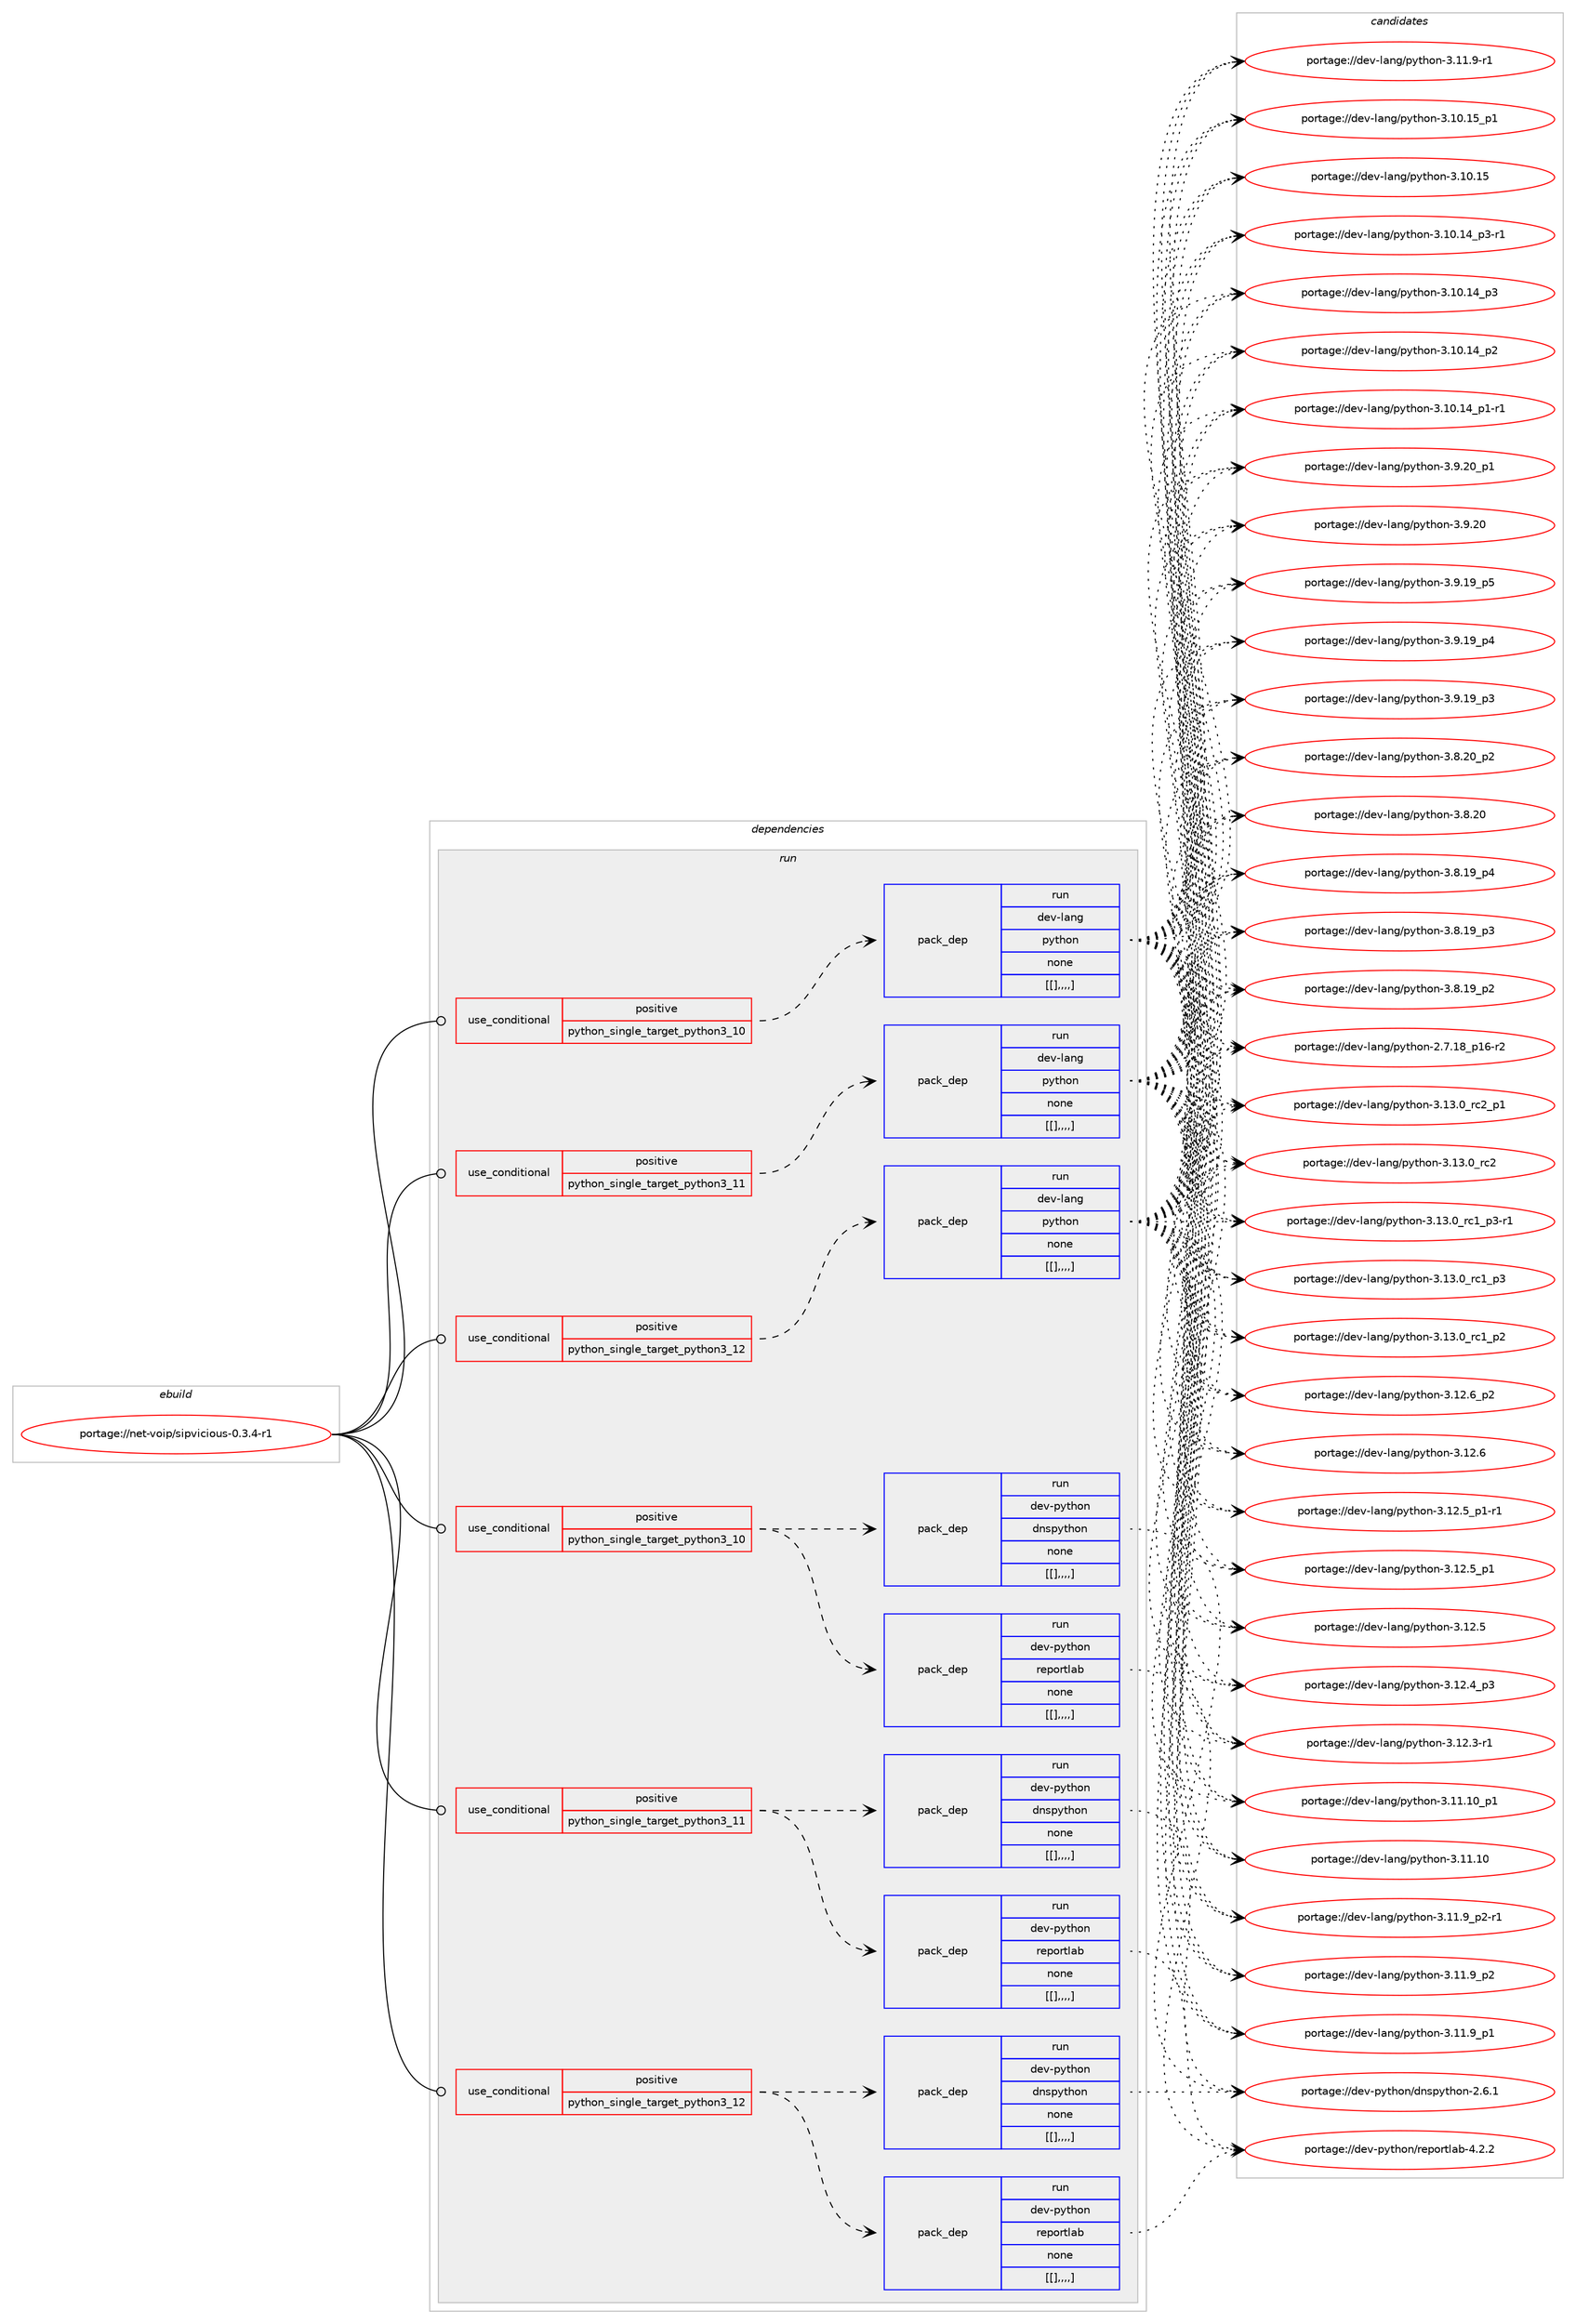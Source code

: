 digraph prolog {

# *************
# Graph options
# *************

newrank=true;
concentrate=true;
compound=true;
graph [rankdir=LR,fontname=Helvetica,fontsize=10,ranksep=1.5];#, ranksep=2.5, nodesep=0.2];
edge  [arrowhead=vee];
node  [fontname=Helvetica,fontsize=10];

# **********
# The ebuild
# **********

subgraph cluster_leftcol {
color=gray;
label=<<i>ebuild</i>>;
id [label="portage://net-voip/sipvicious-0.3.4-r1", color=red, width=4, href="../net-voip/sipvicious-0.3.4-r1.svg"];
}

# ****************
# The dependencies
# ****************

subgraph cluster_midcol {
color=gray;
label=<<i>dependencies</i>>;
subgraph cluster_compile {
fillcolor="#eeeeee";
style=filled;
label=<<i>compile</i>>;
}
subgraph cluster_compileandrun {
fillcolor="#eeeeee";
style=filled;
label=<<i>compile and run</i>>;
}
subgraph cluster_run {
fillcolor="#eeeeee";
style=filled;
label=<<i>run</i>>;
subgraph cond105440 {
dependency395201 [label=<<TABLE BORDER="0" CELLBORDER="1" CELLSPACING="0" CELLPADDING="4"><TR><TD ROWSPAN="3" CELLPADDING="10">use_conditional</TD></TR><TR><TD>positive</TD></TR><TR><TD>python_single_target_python3_10</TD></TR></TABLE>>, shape=none, color=red];
subgraph pack286943 {
dependency395202 [label=<<TABLE BORDER="0" CELLBORDER="1" CELLSPACING="0" CELLPADDING="4" WIDTH="220"><TR><TD ROWSPAN="6" CELLPADDING="30">pack_dep</TD></TR><TR><TD WIDTH="110">run</TD></TR><TR><TD>dev-lang</TD></TR><TR><TD>python</TD></TR><TR><TD>none</TD></TR><TR><TD>[[],,,,]</TD></TR></TABLE>>, shape=none, color=blue];
}
dependency395201:e -> dependency395202:w [weight=20,style="dashed",arrowhead="vee"];
}
id:e -> dependency395201:w [weight=20,style="solid",arrowhead="odot"];
subgraph cond105441 {
dependency395203 [label=<<TABLE BORDER="0" CELLBORDER="1" CELLSPACING="0" CELLPADDING="4"><TR><TD ROWSPAN="3" CELLPADDING="10">use_conditional</TD></TR><TR><TD>positive</TD></TR><TR><TD>python_single_target_python3_10</TD></TR></TABLE>>, shape=none, color=red];
subgraph pack286944 {
dependency395204 [label=<<TABLE BORDER="0" CELLBORDER="1" CELLSPACING="0" CELLPADDING="4" WIDTH="220"><TR><TD ROWSPAN="6" CELLPADDING="30">pack_dep</TD></TR><TR><TD WIDTH="110">run</TD></TR><TR><TD>dev-python</TD></TR><TR><TD>dnspython</TD></TR><TR><TD>none</TD></TR><TR><TD>[[],,,,]</TD></TR></TABLE>>, shape=none, color=blue];
}
dependency395203:e -> dependency395204:w [weight=20,style="dashed",arrowhead="vee"];
subgraph pack286945 {
dependency395205 [label=<<TABLE BORDER="0" CELLBORDER="1" CELLSPACING="0" CELLPADDING="4" WIDTH="220"><TR><TD ROWSPAN="6" CELLPADDING="30">pack_dep</TD></TR><TR><TD WIDTH="110">run</TD></TR><TR><TD>dev-python</TD></TR><TR><TD>reportlab</TD></TR><TR><TD>none</TD></TR><TR><TD>[[],,,,]</TD></TR></TABLE>>, shape=none, color=blue];
}
dependency395203:e -> dependency395205:w [weight=20,style="dashed",arrowhead="vee"];
}
id:e -> dependency395203:w [weight=20,style="solid",arrowhead="odot"];
subgraph cond105442 {
dependency395206 [label=<<TABLE BORDER="0" CELLBORDER="1" CELLSPACING="0" CELLPADDING="4"><TR><TD ROWSPAN="3" CELLPADDING="10">use_conditional</TD></TR><TR><TD>positive</TD></TR><TR><TD>python_single_target_python3_11</TD></TR></TABLE>>, shape=none, color=red];
subgraph pack286946 {
dependency395207 [label=<<TABLE BORDER="0" CELLBORDER="1" CELLSPACING="0" CELLPADDING="4" WIDTH="220"><TR><TD ROWSPAN="6" CELLPADDING="30">pack_dep</TD></TR><TR><TD WIDTH="110">run</TD></TR><TR><TD>dev-lang</TD></TR><TR><TD>python</TD></TR><TR><TD>none</TD></TR><TR><TD>[[],,,,]</TD></TR></TABLE>>, shape=none, color=blue];
}
dependency395206:e -> dependency395207:w [weight=20,style="dashed",arrowhead="vee"];
}
id:e -> dependency395206:w [weight=20,style="solid",arrowhead="odot"];
subgraph cond105443 {
dependency395208 [label=<<TABLE BORDER="0" CELLBORDER="1" CELLSPACING="0" CELLPADDING="4"><TR><TD ROWSPAN="3" CELLPADDING="10">use_conditional</TD></TR><TR><TD>positive</TD></TR><TR><TD>python_single_target_python3_11</TD></TR></TABLE>>, shape=none, color=red];
subgraph pack286947 {
dependency395209 [label=<<TABLE BORDER="0" CELLBORDER="1" CELLSPACING="0" CELLPADDING="4" WIDTH="220"><TR><TD ROWSPAN="6" CELLPADDING="30">pack_dep</TD></TR><TR><TD WIDTH="110">run</TD></TR><TR><TD>dev-python</TD></TR><TR><TD>dnspython</TD></TR><TR><TD>none</TD></TR><TR><TD>[[],,,,]</TD></TR></TABLE>>, shape=none, color=blue];
}
dependency395208:e -> dependency395209:w [weight=20,style="dashed",arrowhead="vee"];
subgraph pack286948 {
dependency395210 [label=<<TABLE BORDER="0" CELLBORDER="1" CELLSPACING="0" CELLPADDING="4" WIDTH="220"><TR><TD ROWSPAN="6" CELLPADDING="30">pack_dep</TD></TR><TR><TD WIDTH="110">run</TD></TR><TR><TD>dev-python</TD></TR><TR><TD>reportlab</TD></TR><TR><TD>none</TD></TR><TR><TD>[[],,,,]</TD></TR></TABLE>>, shape=none, color=blue];
}
dependency395208:e -> dependency395210:w [weight=20,style="dashed",arrowhead="vee"];
}
id:e -> dependency395208:w [weight=20,style="solid",arrowhead="odot"];
subgraph cond105444 {
dependency395211 [label=<<TABLE BORDER="0" CELLBORDER="1" CELLSPACING="0" CELLPADDING="4"><TR><TD ROWSPAN="3" CELLPADDING="10">use_conditional</TD></TR><TR><TD>positive</TD></TR><TR><TD>python_single_target_python3_12</TD></TR></TABLE>>, shape=none, color=red];
subgraph pack286949 {
dependency395212 [label=<<TABLE BORDER="0" CELLBORDER="1" CELLSPACING="0" CELLPADDING="4" WIDTH="220"><TR><TD ROWSPAN="6" CELLPADDING="30">pack_dep</TD></TR><TR><TD WIDTH="110">run</TD></TR><TR><TD>dev-lang</TD></TR><TR><TD>python</TD></TR><TR><TD>none</TD></TR><TR><TD>[[],,,,]</TD></TR></TABLE>>, shape=none, color=blue];
}
dependency395211:e -> dependency395212:w [weight=20,style="dashed",arrowhead="vee"];
}
id:e -> dependency395211:w [weight=20,style="solid",arrowhead="odot"];
subgraph cond105445 {
dependency395213 [label=<<TABLE BORDER="0" CELLBORDER="1" CELLSPACING="0" CELLPADDING="4"><TR><TD ROWSPAN="3" CELLPADDING="10">use_conditional</TD></TR><TR><TD>positive</TD></TR><TR><TD>python_single_target_python3_12</TD></TR></TABLE>>, shape=none, color=red];
subgraph pack286950 {
dependency395214 [label=<<TABLE BORDER="0" CELLBORDER="1" CELLSPACING="0" CELLPADDING="4" WIDTH="220"><TR><TD ROWSPAN="6" CELLPADDING="30">pack_dep</TD></TR><TR><TD WIDTH="110">run</TD></TR><TR><TD>dev-python</TD></TR><TR><TD>dnspython</TD></TR><TR><TD>none</TD></TR><TR><TD>[[],,,,]</TD></TR></TABLE>>, shape=none, color=blue];
}
dependency395213:e -> dependency395214:w [weight=20,style="dashed",arrowhead="vee"];
subgraph pack286951 {
dependency395215 [label=<<TABLE BORDER="0" CELLBORDER="1" CELLSPACING="0" CELLPADDING="4" WIDTH="220"><TR><TD ROWSPAN="6" CELLPADDING="30">pack_dep</TD></TR><TR><TD WIDTH="110">run</TD></TR><TR><TD>dev-python</TD></TR><TR><TD>reportlab</TD></TR><TR><TD>none</TD></TR><TR><TD>[[],,,,]</TD></TR></TABLE>>, shape=none, color=blue];
}
dependency395213:e -> dependency395215:w [weight=20,style="dashed",arrowhead="vee"];
}
id:e -> dependency395213:w [weight=20,style="solid",arrowhead="odot"];
}
}

# **************
# The candidates
# **************

subgraph cluster_choices {
rank=same;
color=gray;
label=<<i>candidates</i>>;

subgraph choice286943 {
color=black;
nodesep=1;
choice100101118451089711010347112121116104111110455146495146489511499509511249 [label="portage://dev-lang/python-3.13.0_rc2_p1", color=red, width=4,href="../dev-lang/python-3.13.0_rc2_p1.svg"];
choice10010111845108971101034711212111610411111045514649514648951149950 [label="portage://dev-lang/python-3.13.0_rc2", color=red, width=4,href="../dev-lang/python-3.13.0_rc2.svg"];
choice1001011184510897110103471121211161041111104551464951464895114994995112514511449 [label="portage://dev-lang/python-3.13.0_rc1_p3-r1", color=red, width=4,href="../dev-lang/python-3.13.0_rc1_p3-r1.svg"];
choice100101118451089711010347112121116104111110455146495146489511499499511251 [label="portage://dev-lang/python-3.13.0_rc1_p3", color=red, width=4,href="../dev-lang/python-3.13.0_rc1_p3.svg"];
choice100101118451089711010347112121116104111110455146495146489511499499511250 [label="portage://dev-lang/python-3.13.0_rc1_p2", color=red, width=4,href="../dev-lang/python-3.13.0_rc1_p2.svg"];
choice100101118451089711010347112121116104111110455146495046549511250 [label="portage://dev-lang/python-3.12.6_p2", color=red, width=4,href="../dev-lang/python-3.12.6_p2.svg"];
choice10010111845108971101034711212111610411111045514649504654 [label="portage://dev-lang/python-3.12.6", color=red, width=4,href="../dev-lang/python-3.12.6.svg"];
choice1001011184510897110103471121211161041111104551464950465395112494511449 [label="portage://dev-lang/python-3.12.5_p1-r1", color=red, width=4,href="../dev-lang/python-3.12.5_p1-r1.svg"];
choice100101118451089711010347112121116104111110455146495046539511249 [label="portage://dev-lang/python-3.12.5_p1", color=red, width=4,href="../dev-lang/python-3.12.5_p1.svg"];
choice10010111845108971101034711212111610411111045514649504653 [label="portage://dev-lang/python-3.12.5", color=red, width=4,href="../dev-lang/python-3.12.5.svg"];
choice100101118451089711010347112121116104111110455146495046529511251 [label="portage://dev-lang/python-3.12.4_p3", color=red, width=4,href="../dev-lang/python-3.12.4_p3.svg"];
choice100101118451089711010347112121116104111110455146495046514511449 [label="portage://dev-lang/python-3.12.3-r1", color=red, width=4,href="../dev-lang/python-3.12.3-r1.svg"];
choice10010111845108971101034711212111610411111045514649494649489511249 [label="portage://dev-lang/python-3.11.10_p1", color=red, width=4,href="../dev-lang/python-3.11.10_p1.svg"];
choice1001011184510897110103471121211161041111104551464949464948 [label="portage://dev-lang/python-3.11.10", color=red, width=4,href="../dev-lang/python-3.11.10.svg"];
choice1001011184510897110103471121211161041111104551464949465795112504511449 [label="portage://dev-lang/python-3.11.9_p2-r1", color=red, width=4,href="../dev-lang/python-3.11.9_p2-r1.svg"];
choice100101118451089711010347112121116104111110455146494946579511250 [label="portage://dev-lang/python-3.11.9_p2", color=red, width=4,href="../dev-lang/python-3.11.9_p2.svg"];
choice100101118451089711010347112121116104111110455146494946579511249 [label="portage://dev-lang/python-3.11.9_p1", color=red, width=4,href="../dev-lang/python-3.11.9_p1.svg"];
choice100101118451089711010347112121116104111110455146494946574511449 [label="portage://dev-lang/python-3.11.9-r1", color=red, width=4,href="../dev-lang/python-3.11.9-r1.svg"];
choice10010111845108971101034711212111610411111045514649484649539511249 [label="portage://dev-lang/python-3.10.15_p1", color=red, width=4,href="../dev-lang/python-3.10.15_p1.svg"];
choice1001011184510897110103471121211161041111104551464948464953 [label="portage://dev-lang/python-3.10.15", color=red, width=4,href="../dev-lang/python-3.10.15.svg"];
choice100101118451089711010347112121116104111110455146494846495295112514511449 [label="portage://dev-lang/python-3.10.14_p3-r1", color=red, width=4,href="../dev-lang/python-3.10.14_p3-r1.svg"];
choice10010111845108971101034711212111610411111045514649484649529511251 [label="portage://dev-lang/python-3.10.14_p3", color=red, width=4,href="../dev-lang/python-3.10.14_p3.svg"];
choice10010111845108971101034711212111610411111045514649484649529511250 [label="portage://dev-lang/python-3.10.14_p2", color=red, width=4,href="../dev-lang/python-3.10.14_p2.svg"];
choice100101118451089711010347112121116104111110455146494846495295112494511449 [label="portage://dev-lang/python-3.10.14_p1-r1", color=red, width=4,href="../dev-lang/python-3.10.14_p1-r1.svg"];
choice100101118451089711010347112121116104111110455146574650489511249 [label="portage://dev-lang/python-3.9.20_p1", color=red, width=4,href="../dev-lang/python-3.9.20_p1.svg"];
choice10010111845108971101034711212111610411111045514657465048 [label="portage://dev-lang/python-3.9.20", color=red, width=4,href="../dev-lang/python-3.9.20.svg"];
choice100101118451089711010347112121116104111110455146574649579511253 [label="portage://dev-lang/python-3.9.19_p5", color=red, width=4,href="../dev-lang/python-3.9.19_p5.svg"];
choice100101118451089711010347112121116104111110455146574649579511252 [label="portage://dev-lang/python-3.9.19_p4", color=red, width=4,href="../dev-lang/python-3.9.19_p4.svg"];
choice100101118451089711010347112121116104111110455146574649579511251 [label="portage://dev-lang/python-3.9.19_p3", color=red, width=4,href="../dev-lang/python-3.9.19_p3.svg"];
choice100101118451089711010347112121116104111110455146564650489511250 [label="portage://dev-lang/python-3.8.20_p2", color=red, width=4,href="../dev-lang/python-3.8.20_p2.svg"];
choice10010111845108971101034711212111610411111045514656465048 [label="portage://dev-lang/python-3.8.20", color=red, width=4,href="../dev-lang/python-3.8.20.svg"];
choice100101118451089711010347112121116104111110455146564649579511252 [label="portage://dev-lang/python-3.8.19_p4", color=red, width=4,href="../dev-lang/python-3.8.19_p4.svg"];
choice100101118451089711010347112121116104111110455146564649579511251 [label="portage://dev-lang/python-3.8.19_p3", color=red, width=4,href="../dev-lang/python-3.8.19_p3.svg"];
choice100101118451089711010347112121116104111110455146564649579511250 [label="portage://dev-lang/python-3.8.19_p2", color=red, width=4,href="../dev-lang/python-3.8.19_p2.svg"];
choice100101118451089711010347112121116104111110455046554649569511249544511450 [label="portage://dev-lang/python-2.7.18_p16-r2", color=red, width=4,href="../dev-lang/python-2.7.18_p16-r2.svg"];
dependency395202:e -> choice100101118451089711010347112121116104111110455146495146489511499509511249:w [style=dotted,weight="100"];
dependency395202:e -> choice10010111845108971101034711212111610411111045514649514648951149950:w [style=dotted,weight="100"];
dependency395202:e -> choice1001011184510897110103471121211161041111104551464951464895114994995112514511449:w [style=dotted,weight="100"];
dependency395202:e -> choice100101118451089711010347112121116104111110455146495146489511499499511251:w [style=dotted,weight="100"];
dependency395202:e -> choice100101118451089711010347112121116104111110455146495146489511499499511250:w [style=dotted,weight="100"];
dependency395202:e -> choice100101118451089711010347112121116104111110455146495046549511250:w [style=dotted,weight="100"];
dependency395202:e -> choice10010111845108971101034711212111610411111045514649504654:w [style=dotted,weight="100"];
dependency395202:e -> choice1001011184510897110103471121211161041111104551464950465395112494511449:w [style=dotted,weight="100"];
dependency395202:e -> choice100101118451089711010347112121116104111110455146495046539511249:w [style=dotted,weight="100"];
dependency395202:e -> choice10010111845108971101034711212111610411111045514649504653:w [style=dotted,weight="100"];
dependency395202:e -> choice100101118451089711010347112121116104111110455146495046529511251:w [style=dotted,weight="100"];
dependency395202:e -> choice100101118451089711010347112121116104111110455146495046514511449:w [style=dotted,weight="100"];
dependency395202:e -> choice10010111845108971101034711212111610411111045514649494649489511249:w [style=dotted,weight="100"];
dependency395202:e -> choice1001011184510897110103471121211161041111104551464949464948:w [style=dotted,weight="100"];
dependency395202:e -> choice1001011184510897110103471121211161041111104551464949465795112504511449:w [style=dotted,weight="100"];
dependency395202:e -> choice100101118451089711010347112121116104111110455146494946579511250:w [style=dotted,weight="100"];
dependency395202:e -> choice100101118451089711010347112121116104111110455146494946579511249:w [style=dotted,weight="100"];
dependency395202:e -> choice100101118451089711010347112121116104111110455146494946574511449:w [style=dotted,weight="100"];
dependency395202:e -> choice10010111845108971101034711212111610411111045514649484649539511249:w [style=dotted,weight="100"];
dependency395202:e -> choice1001011184510897110103471121211161041111104551464948464953:w [style=dotted,weight="100"];
dependency395202:e -> choice100101118451089711010347112121116104111110455146494846495295112514511449:w [style=dotted,weight="100"];
dependency395202:e -> choice10010111845108971101034711212111610411111045514649484649529511251:w [style=dotted,weight="100"];
dependency395202:e -> choice10010111845108971101034711212111610411111045514649484649529511250:w [style=dotted,weight="100"];
dependency395202:e -> choice100101118451089711010347112121116104111110455146494846495295112494511449:w [style=dotted,weight="100"];
dependency395202:e -> choice100101118451089711010347112121116104111110455146574650489511249:w [style=dotted,weight="100"];
dependency395202:e -> choice10010111845108971101034711212111610411111045514657465048:w [style=dotted,weight="100"];
dependency395202:e -> choice100101118451089711010347112121116104111110455146574649579511253:w [style=dotted,weight="100"];
dependency395202:e -> choice100101118451089711010347112121116104111110455146574649579511252:w [style=dotted,weight="100"];
dependency395202:e -> choice100101118451089711010347112121116104111110455146574649579511251:w [style=dotted,weight="100"];
dependency395202:e -> choice100101118451089711010347112121116104111110455146564650489511250:w [style=dotted,weight="100"];
dependency395202:e -> choice10010111845108971101034711212111610411111045514656465048:w [style=dotted,weight="100"];
dependency395202:e -> choice100101118451089711010347112121116104111110455146564649579511252:w [style=dotted,weight="100"];
dependency395202:e -> choice100101118451089711010347112121116104111110455146564649579511251:w [style=dotted,weight="100"];
dependency395202:e -> choice100101118451089711010347112121116104111110455146564649579511250:w [style=dotted,weight="100"];
dependency395202:e -> choice100101118451089711010347112121116104111110455046554649569511249544511450:w [style=dotted,weight="100"];
}
subgraph choice286944 {
color=black;
nodesep=1;
choice1001011184511212111610411111047100110115112121116104111110455046544649 [label="portage://dev-python/dnspython-2.6.1", color=red, width=4,href="../dev-python/dnspython-2.6.1.svg"];
dependency395204:e -> choice1001011184511212111610411111047100110115112121116104111110455046544649:w [style=dotted,weight="100"];
}
subgraph choice286945 {
color=black;
nodesep=1;
choice10010111845112121116104111110471141011121111141161089798455246504650 [label="portage://dev-python/reportlab-4.2.2", color=red, width=4,href="../dev-python/reportlab-4.2.2.svg"];
dependency395205:e -> choice10010111845112121116104111110471141011121111141161089798455246504650:w [style=dotted,weight="100"];
}
subgraph choice286946 {
color=black;
nodesep=1;
choice100101118451089711010347112121116104111110455146495146489511499509511249 [label="portage://dev-lang/python-3.13.0_rc2_p1", color=red, width=4,href="../dev-lang/python-3.13.0_rc2_p1.svg"];
choice10010111845108971101034711212111610411111045514649514648951149950 [label="portage://dev-lang/python-3.13.0_rc2", color=red, width=4,href="../dev-lang/python-3.13.0_rc2.svg"];
choice1001011184510897110103471121211161041111104551464951464895114994995112514511449 [label="portage://dev-lang/python-3.13.0_rc1_p3-r1", color=red, width=4,href="../dev-lang/python-3.13.0_rc1_p3-r1.svg"];
choice100101118451089711010347112121116104111110455146495146489511499499511251 [label="portage://dev-lang/python-3.13.0_rc1_p3", color=red, width=4,href="../dev-lang/python-3.13.0_rc1_p3.svg"];
choice100101118451089711010347112121116104111110455146495146489511499499511250 [label="portage://dev-lang/python-3.13.0_rc1_p2", color=red, width=4,href="../dev-lang/python-3.13.0_rc1_p2.svg"];
choice100101118451089711010347112121116104111110455146495046549511250 [label="portage://dev-lang/python-3.12.6_p2", color=red, width=4,href="../dev-lang/python-3.12.6_p2.svg"];
choice10010111845108971101034711212111610411111045514649504654 [label="portage://dev-lang/python-3.12.6", color=red, width=4,href="../dev-lang/python-3.12.6.svg"];
choice1001011184510897110103471121211161041111104551464950465395112494511449 [label="portage://dev-lang/python-3.12.5_p1-r1", color=red, width=4,href="../dev-lang/python-3.12.5_p1-r1.svg"];
choice100101118451089711010347112121116104111110455146495046539511249 [label="portage://dev-lang/python-3.12.5_p1", color=red, width=4,href="../dev-lang/python-3.12.5_p1.svg"];
choice10010111845108971101034711212111610411111045514649504653 [label="portage://dev-lang/python-3.12.5", color=red, width=4,href="../dev-lang/python-3.12.5.svg"];
choice100101118451089711010347112121116104111110455146495046529511251 [label="portage://dev-lang/python-3.12.4_p3", color=red, width=4,href="../dev-lang/python-3.12.4_p3.svg"];
choice100101118451089711010347112121116104111110455146495046514511449 [label="portage://dev-lang/python-3.12.3-r1", color=red, width=4,href="../dev-lang/python-3.12.3-r1.svg"];
choice10010111845108971101034711212111610411111045514649494649489511249 [label="portage://dev-lang/python-3.11.10_p1", color=red, width=4,href="../dev-lang/python-3.11.10_p1.svg"];
choice1001011184510897110103471121211161041111104551464949464948 [label="portage://dev-lang/python-3.11.10", color=red, width=4,href="../dev-lang/python-3.11.10.svg"];
choice1001011184510897110103471121211161041111104551464949465795112504511449 [label="portage://dev-lang/python-3.11.9_p2-r1", color=red, width=4,href="../dev-lang/python-3.11.9_p2-r1.svg"];
choice100101118451089711010347112121116104111110455146494946579511250 [label="portage://dev-lang/python-3.11.9_p2", color=red, width=4,href="../dev-lang/python-3.11.9_p2.svg"];
choice100101118451089711010347112121116104111110455146494946579511249 [label="portage://dev-lang/python-3.11.9_p1", color=red, width=4,href="../dev-lang/python-3.11.9_p1.svg"];
choice100101118451089711010347112121116104111110455146494946574511449 [label="portage://dev-lang/python-3.11.9-r1", color=red, width=4,href="../dev-lang/python-3.11.9-r1.svg"];
choice10010111845108971101034711212111610411111045514649484649539511249 [label="portage://dev-lang/python-3.10.15_p1", color=red, width=4,href="../dev-lang/python-3.10.15_p1.svg"];
choice1001011184510897110103471121211161041111104551464948464953 [label="portage://dev-lang/python-3.10.15", color=red, width=4,href="../dev-lang/python-3.10.15.svg"];
choice100101118451089711010347112121116104111110455146494846495295112514511449 [label="portage://dev-lang/python-3.10.14_p3-r1", color=red, width=4,href="../dev-lang/python-3.10.14_p3-r1.svg"];
choice10010111845108971101034711212111610411111045514649484649529511251 [label="portage://dev-lang/python-3.10.14_p3", color=red, width=4,href="../dev-lang/python-3.10.14_p3.svg"];
choice10010111845108971101034711212111610411111045514649484649529511250 [label="portage://dev-lang/python-3.10.14_p2", color=red, width=4,href="../dev-lang/python-3.10.14_p2.svg"];
choice100101118451089711010347112121116104111110455146494846495295112494511449 [label="portage://dev-lang/python-3.10.14_p1-r1", color=red, width=4,href="../dev-lang/python-3.10.14_p1-r1.svg"];
choice100101118451089711010347112121116104111110455146574650489511249 [label="portage://dev-lang/python-3.9.20_p1", color=red, width=4,href="../dev-lang/python-3.9.20_p1.svg"];
choice10010111845108971101034711212111610411111045514657465048 [label="portage://dev-lang/python-3.9.20", color=red, width=4,href="../dev-lang/python-3.9.20.svg"];
choice100101118451089711010347112121116104111110455146574649579511253 [label="portage://dev-lang/python-3.9.19_p5", color=red, width=4,href="../dev-lang/python-3.9.19_p5.svg"];
choice100101118451089711010347112121116104111110455146574649579511252 [label="portage://dev-lang/python-3.9.19_p4", color=red, width=4,href="../dev-lang/python-3.9.19_p4.svg"];
choice100101118451089711010347112121116104111110455146574649579511251 [label="portage://dev-lang/python-3.9.19_p3", color=red, width=4,href="../dev-lang/python-3.9.19_p3.svg"];
choice100101118451089711010347112121116104111110455146564650489511250 [label="portage://dev-lang/python-3.8.20_p2", color=red, width=4,href="../dev-lang/python-3.8.20_p2.svg"];
choice10010111845108971101034711212111610411111045514656465048 [label="portage://dev-lang/python-3.8.20", color=red, width=4,href="../dev-lang/python-3.8.20.svg"];
choice100101118451089711010347112121116104111110455146564649579511252 [label="portage://dev-lang/python-3.8.19_p4", color=red, width=4,href="../dev-lang/python-3.8.19_p4.svg"];
choice100101118451089711010347112121116104111110455146564649579511251 [label="portage://dev-lang/python-3.8.19_p3", color=red, width=4,href="../dev-lang/python-3.8.19_p3.svg"];
choice100101118451089711010347112121116104111110455146564649579511250 [label="portage://dev-lang/python-3.8.19_p2", color=red, width=4,href="../dev-lang/python-3.8.19_p2.svg"];
choice100101118451089711010347112121116104111110455046554649569511249544511450 [label="portage://dev-lang/python-2.7.18_p16-r2", color=red, width=4,href="../dev-lang/python-2.7.18_p16-r2.svg"];
dependency395207:e -> choice100101118451089711010347112121116104111110455146495146489511499509511249:w [style=dotted,weight="100"];
dependency395207:e -> choice10010111845108971101034711212111610411111045514649514648951149950:w [style=dotted,weight="100"];
dependency395207:e -> choice1001011184510897110103471121211161041111104551464951464895114994995112514511449:w [style=dotted,weight="100"];
dependency395207:e -> choice100101118451089711010347112121116104111110455146495146489511499499511251:w [style=dotted,weight="100"];
dependency395207:e -> choice100101118451089711010347112121116104111110455146495146489511499499511250:w [style=dotted,weight="100"];
dependency395207:e -> choice100101118451089711010347112121116104111110455146495046549511250:w [style=dotted,weight="100"];
dependency395207:e -> choice10010111845108971101034711212111610411111045514649504654:w [style=dotted,weight="100"];
dependency395207:e -> choice1001011184510897110103471121211161041111104551464950465395112494511449:w [style=dotted,weight="100"];
dependency395207:e -> choice100101118451089711010347112121116104111110455146495046539511249:w [style=dotted,weight="100"];
dependency395207:e -> choice10010111845108971101034711212111610411111045514649504653:w [style=dotted,weight="100"];
dependency395207:e -> choice100101118451089711010347112121116104111110455146495046529511251:w [style=dotted,weight="100"];
dependency395207:e -> choice100101118451089711010347112121116104111110455146495046514511449:w [style=dotted,weight="100"];
dependency395207:e -> choice10010111845108971101034711212111610411111045514649494649489511249:w [style=dotted,weight="100"];
dependency395207:e -> choice1001011184510897110103471121211161041111104551464949464948:w [style=dotted,weight="100"];
dependency395207:e -> choice1001011184510897110103471121211161041111104551464949465795112504511449:w [style=dotted,weight="100"];
dependency395207:e -> choice100101118451089711010347112121116104111110455146494946579511250:w [style=dotted,weight="100"];
dependency395207:e -> choice100101118451089711010347112121116104111110455146494946579511249:w [style=dotted,weight="100"];
dependency395207:e -> choice100101118451089711010347112121116104111110455146494946574511449:w [style=dotted,weight="100"];
dependency395207:e -> choice10010111845108971101034711212111610411111045514649484649539511249:w [style=dotted,weight="100"];
dependency395207:e -> choice1001011184510897110103471121211161041111104551464948464953:w [style=dotted,weight="100"];
dependency395207:e -> choice100101118451089711010347112121116104111110455146494846495295112514511449:w [style=dotted,weight="100"];
dependency395207:e -> choice10010111845108971101034711212111610411111045514649484649529511251:w [style=dotted,weight="100"];
dependency395207:e -> choice10010111845108971101034711212111610411111045514649484649529511250:w [style=dotted,weight="100"];
dependency395207:e -> choice100101118451089711010347112121116104111110455146494846495295112494511449:w [style=dotted,weight="100"];
dependency395207:e -> choice100101118451089711010347112121116104111110455146574650489511249:w [style=dotted,weight="100"];
dependency395207:e -> choice10010111845108971101034711212111610411111045514657465048:w [style=dotted,weight="100"];
dependency395207:e -> choice100101118451089711010347112121116104111110455146574649579511253:w [style=dotted,weight="100"];
dependency395207:e -> choice100101118451089711010347112121116104111110455146574649579511252:w [style=dotted,weight="100"];
dependency395207:e -> choice100101118451089711010347112121116104111110455146574649579511251:w [style=dotted,weight="100"];
dependency395207:e -> choice100101118451089711010347112121116104111110455146564650489511250:w [style=dotted,weight="100"];
dependency395207:e -> choice10010111845108971101034711212111610411111045514656465048:w [style=dotted,weight="100"];
dependency395207:e -> choice100101118451089711010347112121116104111110455146564649579511252:w [style=dotted,weight="100"];
dependency395207:e -> choice100101118451089711010347112121116104111110455146564649579511251:w [style=dotted,weight="100"];
dependency395207:e -> choice100101118451089711010347112121116104111110455146564649579511250:w [style=dotted,weight="100"];
dependency395207:e -> choice100101118451089711010347112121116104111110455046554649569511249544511450:w [style=dotted,weight="100"];
}
subgraph choice286947 {
color=black;
nodesep=1;
choice1001011184511212111610411111047100110115112121116104111110455046544649 [label="portage://dev-python/dnspython-2.6.1", color=red, width=4,href="../dev-python/dnspython-2.6.1.svg"];
dependency395209:e -> choice1001011184511212111610411111047100110115112121116104111110455046544649:w [style=dotted,weight="100"];
}
subgraph choice286948 {
color=black;
nodesep=1;
choice10010111845112121116104111110471141011121111141161089798455246504650 [label="portage://dev-python/reportlab-4.2.2", color=red, width=4,href="../dev-python/reportlab-4.2.2.svg"];
dependency395210:e -> choice10010111845112121116104111110471141011121111141161089798455246504650:w [style=dotted,weight="100"];
}
subgraph choice286949 {
color=black;
nodesep=1;
choice100101118451089711010347112121116104111110455146495146489511499509511249 [label="portage://dev-lang/python-3.13.0_rc2_p1", color=red, width=4,href="../dev-lang/python-3.13.0_rc2_p1.svg"];
choice10010111845108971101034711212111610411111045514649514648951149950 [label="portage://dev-lang/python-3.13.0_rc2", color=red, width=4,href="../dev-lang/python-3.13.0_rc2.svg"];
choice1001011184510897110103471121211161041111104551464951464895114994995112514511449 [label="portage://dev-lang/python-3.13.0_rc1_p3-r1", color=red, width=4,href="../dev-lang/python-3.13.0_rc1_p3-r1.svg"];
choice100101118451089711010347112121116104111110455146495146489511499499511251 [label="portage://dev-lang/python-3.13.0_rc1_p3", color=red, width=4,href="../dev-lang/python-3.13.0_rc1_p3.svg"];
choice100101118451089711010347112121116104111110455146495146489511499499511250 [label="portage://dev-lang/python-3.13.0_rc1_p2", color=red, width=4,href="../dev-lang/python-3.13.0_rc1_p2.svg"];
choice100101118451089711010347112121116104111110455146495046549511250 [label="portage://dev-lang/python-3.12.6_p2", color=red, width=4,href="../dev-lang/python-3.12.6_p2.svg"];
choice10010111845108971101034711212111610411111045514649504654 [label="portage://dev-lang/python-3.12.6", color=red, width=4,href="../dev-lang/python-3.12.6.svg"];
choice1001011184510897110103471121211161041111104551464950465395112494511449 [label="portage://dev-lang/python-3.12.5_p1-r1", color=red, width=4,href="../dev-lang/python-3.12.5_p1-r1.svg"];
choice100101118451089711010347112121116104111110455146495046539511249 [label="portage://dev-lang/python-3.12.5_p1", color=red, width=4,href="../dev-lang/python-3.12.5_p1.svg"];
choice10010111845108971101034711212111610411111045514649504653 [label="portage://dev-lang/python-3.12.5", color=red, width=4,href="../dev-lang/python-3.12.5.svg"];
choice100101118451089711010347112121116104111110455146495046529511251 [label="portage://dev-lang/python-3.12.4_p3", color=red, width=4,href="../dev-lang/python-3.12.4_p3.svg"];
choice100101118451089711010347112121116104111110455146495046514511449 [label="portage://dev-lang/python-3.12.3-r1", color=red, width=4,href="../dev-lang/python-3.12.3-r1.svg"];
choice10010111845108971101034711212111610411111045514649494649489511249 [label="portage://dev-lang/python-3.11.10_p1", color=red, width=4,href="../dev-lang/python-3.11.10_p1.svg"];
choice1001011184510897110103471121211161041111104551464949464948 [label="portage://dev-lang/python-3.11.10", color=red, width=4,href="../dev-lang/python-3.11.10.svg"];
choice1001011184510897110103471121211161041111104551464949465795112504511449 [label="portage://dev-lang/python-3.11.9_p2-r1", color=red, width=4,href="../dev-lang/python-3.11.9_p2-r1.svg"];
choice100101118451089711010347112121116104111110455146494946579511250 [label="portage://dev-lang/python-3.11.9_p2", color=red, width=4,href="../dev-lang/python-3.11.9_p2.svg"];
choice100101118451089711010347112121116104111110455146494946579511249 [label="portage://dev-lang/python-3.11.9_p1", color=red, width=4,href="../dev-lang/python-3.11.9_p1.svg"];
choice100101118451089711010347112121116104111110455146494946574511449 [label="portage://dev-lang/python-3.11.9-r1", color=red, width=4,href="../dev-lang/python-3.11.9-r1.svg"];
choice10010111845108971101034711212111610411111045514649484649539511249 [label="portage://dev-lang/python-3.10.15_p1", color=red, width=4,href="../dev-lang/python-3.10.15_p1.svg"];
choice1001011184510897110103471121211161041111104551464948464953 [label="portage://dev-lang/python-3.10.15", color=red, width=4,href="../dev-lang/python-3.10.15.svg"];
choice100101118451089711010347112121116104111110455146494846495295112514511449 [label="portage://dev-lang/python-3.10.14_p3-r1", color=red, width=4,href="../dev-lang/python-3.10.14_p3-r1.svg"];
choice10010111845108971101034711212111610411111045514649484649529511251 [label="portage://dev-lang/python-3.10.14_p3", color=red, width=4,href="../dev-lang/python-3.10.14_p3.svg"];
choice10010111845108971101034711212111610411111045514649484649529511250 [label="portage://dev-lang/python-3.10.14_p2", color=red, width=4,href="../dev-lang/python-3.10.14_p2.svg"];
choice100101118451089711010347112121116104111110455146494846495295112494511449 [label="portage://dev-lang/python-3.10.14_p1-r1", color=red, width=4,href="../dev-lang/python-3.10.14_p1-r1.svg"];
choice100101118451089711010347112121116104111110455146574650489511249 [label="portage://dev-lang/python-3.9.20_p1", color=red, width=4,href="../dev-lang/python-3.9.20_p1.svg"];
choice10010111845108971101034711212111610411111045514657465048 [label="portage://dev-lang/python-3.9.20", color=red, width=4,href="../dev-lang/python-3.9.20.svg"];
choice100101118451089711010347112121116104111110455146574649579511253 [label="portage://dev-lang/python-3.9.19_p5", color=red, width=4,href="../dev-lang/python-3.9.19_p5.svg"];
choice100101118451089711010347112121116104111110455146574649579511252 [label="portage://dev-lang/python-3.9.19_p4", color=red, width=4,href="../dev-lang/python-3.9.19_p4.svg"];
choice100101118451089711010347112121116104111110455146574649579511251 [label="portage://dev-lang/python-3.9.19_p3", color=red, width=4,href="../dev-lang/python-3.9.19_p3.svg"];
choice100101118451089711010347112121116104111110455146564650489511250 [label="portage://dev-lang/python-3.8.20_p2", color=red, width=4,href="../dev-lang/python-3.8.20_p2.svg"];
choice10010111845108971101034711212111610411111045514656465048 [label="portage://dev-lang/python-3.8.20", color=red, width=4,href="../dev-lang/python-3.8.20.svg"];
choice100101118451089711010347112121116104111110455146564649579511252 [label="portage://dev-lang/python-3.8.19_p4", color=red, width=4,href="../dev-lang/python-3.8.19_p4.svg"];
choice100101118451089711010347112121116104111110455146564649579511251 [label="portage://dev-lang/python-3.8.19_p3", color=red, width=4,href="../dev-lang/python-3.8.19_p3.svg"];
choice100101118451089711010347112121116104111110455146564649579511250 [label="portage://dev-lang/python-3.8.19_p2", color=red, width=4,href="../dev-lang/python-3.8.19_p2.svg"];
choice100101118451089711010347112121116104111110455046554649569511249544511450 [label="portage://dev-lang/python-2.7.18_p16-r2", color=red, width=4,href="../dev-lang/python-2.7.18_p16-r2.svg"];
dependency395212:e -> choice100101118451089711010347112121116104111110455146495146489511499509511249:w [style=dotted,weight="100"];
dependency395212:e -> choice10010111845108971101034711212111610411111045514649514648951149950:w [style=dotted,weight="100"];
dependency395212:e -> choice1001011184510897110103471121211161041111104551464951464895114994995112514511449:w [style=dotted,weight="100"];
dependency395212:e -> choice100101118451089711010347112121116104111110455146495146489511499499511251:w [style=dotted,weight="100"];
dependency395212:e -> choice100101118451089711010347112121116104111110455146495146489511499499511250:w [style=dotted,weight="100"];
dependency395212:e -> choice100101118451089711010347112121116104111110455146495046549511250:w [style=dotted,weight="100"];
dependency395212:e -> choice10010111845108971101034711212111610411111045514649504654:w [style=dotted,weight="100"];
dependency395212:e -> choice1001011184510897110103471121211161041111104551464950465395112494511449:w [style=dotted,weight="100"];
dependency395212:e -> choice100101118451089711010347112121116104111110455146495046539511249:w [style=dotted,weight="100"];
dependency395212:e -> choice10010111845108971101034711212111610411111045514649504653:w [style=dotted,weight="100"];
dependency395212:e -> choice100101118451089711010347112121116104111110455146495046529511251:w [style=dotted,weight="100"];
dependency395212:e -> choice100101118451089711010347112121116104111110455146495046514511449:w [style=dotted,weight="100"];
dependency395212:e -> choice10010111845108971101034711212111610411111045514649494649489511249:w [style=dotted,weight="100"];
dependency395212:e -> choice1001011184510897110103471121211161041111104551464949464948:w [style=dotted,weight="100"];
dependency395212:e -> choice1001011184510897110103471121211161041111104551464949465795112504511449:w [style=dotted,weight="100"];
dependency395212:e -> choice100101118451089711010347112121116104111110455146494946579511250:w [style=dotted,weight="100"];
dependency395212:e -> choice100101118451089711010347112121116104111110455146494946579511249:w [style=dotted,weight="100"];
dependency395212:e -> choice100101118451089711010347112121116104111110455146494946574511449:w [style=dotted,weight="100"];
dependency395212:e -> choice10010111845108971101034711212111610411111045514649484649539511249:w [style=dotted,weight="100"];
dependency395212:e -> choice1001011184510897110103471121211161041111104551464948464953:w [style=dotted,weight="100"];
dependency395212:e -> choice100101118451089711010347112121116104111110455146494846495295112514511449:w [style=dotted,weight="100"];
dependency395212:e -> choice10010111845108971101034711212111610411111045514649484649529511251:w [style=dotted,weight="100"];
dependency395212:e -> choice10010111845108971101034711212111610411111045514649484649529511250:w [style=dotted,weight="100"];
dependency395212:e -> choice100101118451089711010347112121116104111110455146494846495295112494511449:w [style=dotted,weight="100"];
dependency395212:e -> choice100101118451089711010347112121116104111110455146574650489511249:w [style=dotted,weight="100"];
dependency395212:e -> choice10010111845108971101034711212111610411111045514657465048:w [style=dotted,weight="100"];
dependency395212:e -> choice100101118451089711010347112121116104111110455146574649579511253:w [style=dotted,weight="100"];
dependency395212:e -> choice100101118451089711010347112121116104111110455146574649579511252:w [style=dotted,weight="100"];
dependency395212:e -> choice100101118451089711010347112121116104111110455146574649579511251:w [style=dotted,weight="100"];
dependency395212:e -> choice100101118451089711010347112121116104111110455146564650489511250:w [style=dotted,weight="100"];
dependency395212:e -> choice10010111845108971101034711212111610411111045514656465048:w [style=dotted,weight="100"];
dependency395212:e -> choice100101118451089711010347112121116104111110455146564649579511252:w [style=dotted,weight="100"];
dependency395212:e -> choice100101118451089711010347112121116104111110455146564649579511251:w [style=dotted,weight="100"];
dependency395212:e -> choice100101118451089711010347112121116104111110455146564649579511250:w [style=dotted,weight="100"];
dependency395212:e -> choice100101118451089711010347112121116104111110455046554649569511249544511450:w [style=dotted,weight="100"];
}
subgraph choice286950 {
color=black;
nodesep=1;
choice1001011184511212111610411111047100110115112121116104111110455046544649 [label="portage://dev-python/dnspython-2.6.1", color=red, width=4,href="../dev-python/dnspython-2.6.1.svg"];
dependency395214:e -> choice1001011184511212111610411111047100110115112121116104111110455046544649:w [style=dotted,weight="100"];
}
subgraph choice286951 {
color=black;
nodesep=1;
choice10010111845112121116104111110471141011121111141161089798455246504650 [label="portage://dev-python/reportlab-4.2.2", color=red, width=4,href="../dev-python/reportlab-4.2.2.svg"];
dependency395215:e -> choice10010111845112121116104111110471141011121111141161089798455246504650:w [style=dotted,weight="100"];
}
}

}
